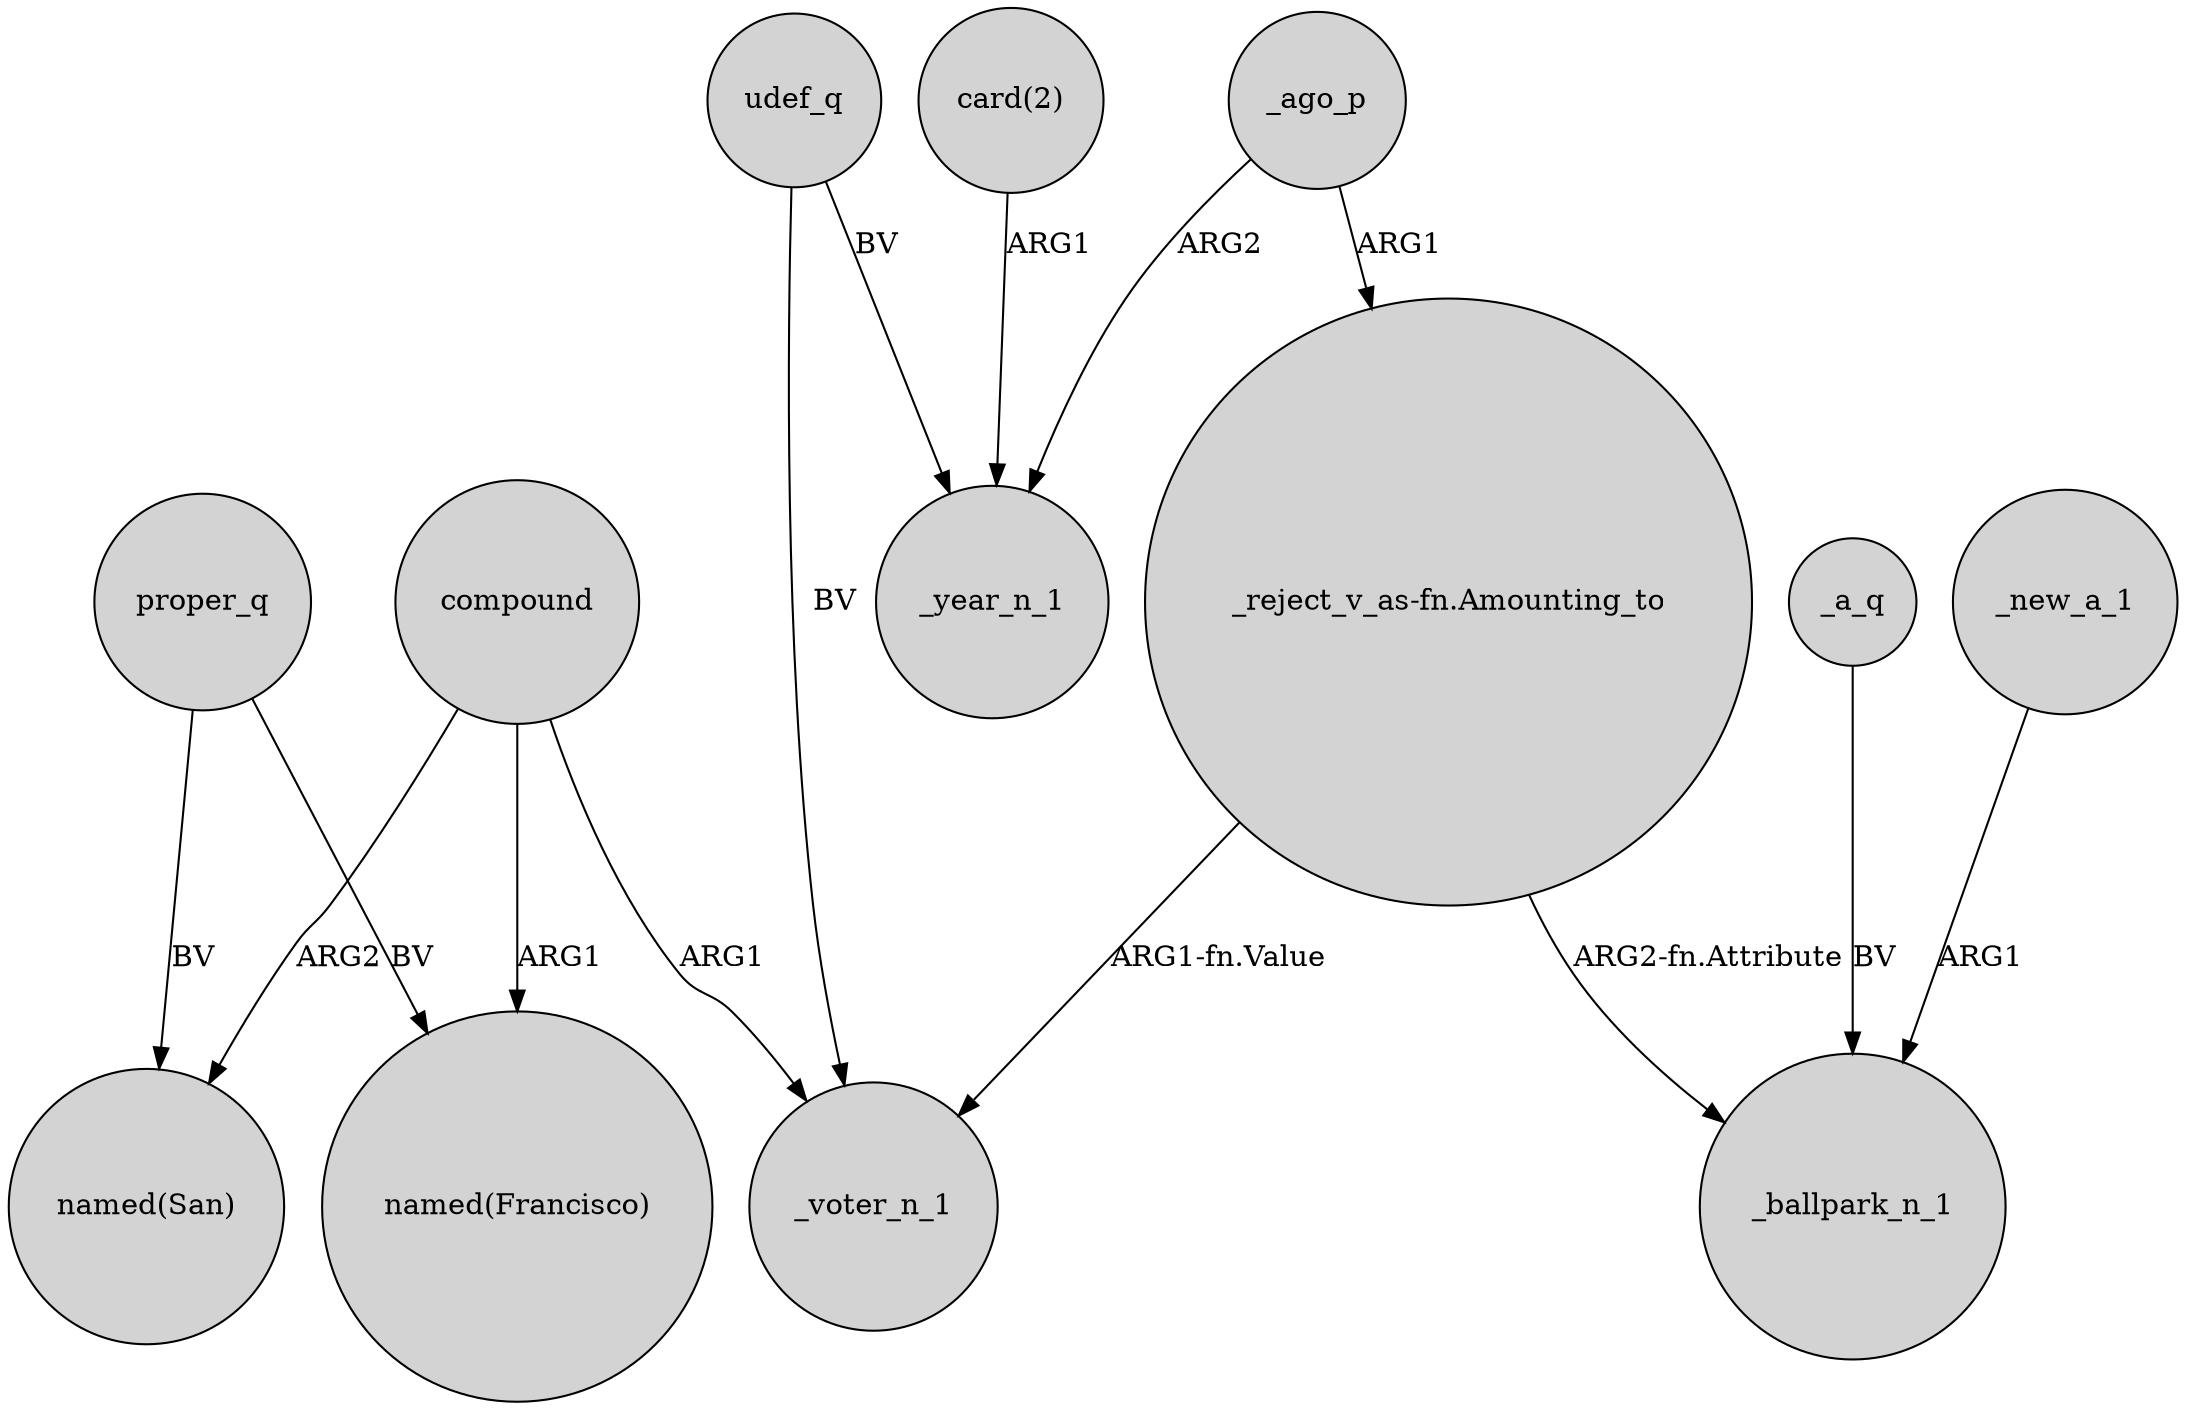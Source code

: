 digraph {
	node [shape=circle style=filled]
	compound -> "named(San)" [label=ARG2]
	udef_q -> _year_n_1 [label=BV]
	"_reject_v_as-fn.Amounting_to" -> _ballpark_n_1 [label="ARG2-fn.Attribute"]
	"card(2)" -> _year_n_1 [label=ARG1]
	proper_q -> "named(San)" [label=BV]
	proper_q -> "named(Francisco)" [label=BV]
	compound -> "named(Francisco)" [label=ARG1]
	_a_q -> _ballpark_n_1 [label=BV]
	compound -> _voter_n_1 [label=ARG1]
	"_reject_v_as-fn.Amounting_to" -> _voter_n_1 [label="ARG1-fn.Value"]
	_ago_p -> "_reject_v_as-fn.Amounting_to" [label=ARG1]
	udef_q -> _voter_n_1 [label=BV]
	_new_a_1 -> _ballpark_n_1 [label=ARG1]
	_ago_p -> _year_n_1 [label=ARG2]
}
